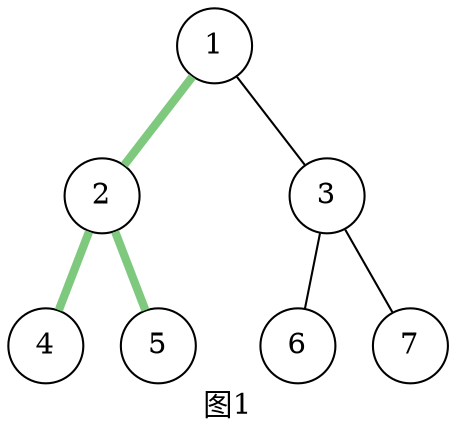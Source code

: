 graph title {
    label="图1";
    node[shape=circle fixedsize=true style=filled fillcolor=white colorscheme=accent8 ];
    edge[style="solid",color="black",arrowhead="forward" colorscheme=accent8];
    1--2[penwidth=4, color=1];
    1--3;
    2--4[penwidth=4, color=1];
    2--5[penwidth=4, color=1];
    3--6;
    3--7;
    {
        rank=same;
        2--x--3[style=invis];
    }
    x[style=invis];
}
